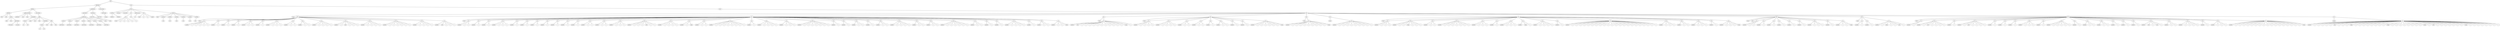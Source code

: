 graph Tree {
	"t0" [label = "TEI"];
	"t1" [label = "teiHeader"];
	"t2" [label = "fileDesc"];
	"t3" [label = "titleStmt"];
	"t4" [label = "title"];
	"t5" [label = "title"];
	"t6" [label = "author"];
	"t7" [label = "idno"];
	"t8" [label = "idno"];
	"t9" [label = "persName"];
	"t10" [label = "forename"];
	"t11" [label = "surname"];
	"t12" [label = "publicationStmt"];
	"t13" [label = "publisher"];
	"t14" [label = "idno"];
	"t15" [label = "idno"];
	"t16" [label = "availability"];
	"t17" [label = "licence"];
	"t18" [label = "ab"];
	"t19" [label = "ref"];
	"t20" [label = "sourceDesc"];
	"t21" [label = "bibl"];
	"t22" [label = "name"];
	"t23" [label = "idno"];
	"t24" [label = "idno"];
	"t25" [label = "availability"];
	"t26" [label = "licence"];
	"t27" [label = "ab"];
	"t28" [label = "ref"];
	"t29" [label = "bibl"];
	"t30" [label = "date"];
	"t31" [label = "date"];
	"t32" [label = "idno"];
	"t33" [label = "profileDesc"];
	"t34" [label = "particDesc"];
	"t35" [label = "listPerson"];
	"t36" [label = "person"];
	"t37" [label = "persName"];
	"t38" [label = "person"];
	"t39" [label = "persName"];
	"t40" [label = "person"];
	"t41" [label = "persName"];
	"t42" [label = "person"];
	"t43" [label = "persName"];
	"t44" [label = "person"];
	"t45" [label = "persName"];
	"t46" [label = "person"];
	"t47" [label = "persName"];
	"t48" [label = "person"];
	"t49" [label = "persName"];
	"t50" [label = "textClass"];
	"t51" [label = "keywords"];
	"t52" [label = "term"];
	"t53" [label = "term"];
	"t54" [label = "classCode"];
	"t55" [label = "revisionDesc"];
	"t56" [label = "listChange"];
	"t57" [label = "change"];
	"t58" [label = "text"];
	"t59" [label = "front"];
	"t60" [label = "docTitle"];
	"t61" [label = "titlePart"];
	"t62" [label = "titlePart"];
	"t63" [label = "docDate"];
	"t64" [label = "docAuthor"];
	"t65" [label = "div"];
	"t66" [label = "div"];
	"t67" [label = "head"];
	"t68" [label = "p"];
	"t69" [label = "p"];
	"t70" [label = "p"];
	"t71" [label = "p"];
	"t72" [label = "div"];
	"t73" [label = "p"];
	"t74" [label = "performance"];
	"t75" [label = "ab"];
	"t76" [label = "div"];
	"t77" [label = "head"];
	"t78" [label = "p"];
	"t79" [label = "p"];
	"t80" [label = "signed"];
	"t81" [label = "castList"];
	"t82" [label = "head"];
	"t83" [label = "castItem"];
	"t84" [label = "role"];
	"t85" [label = "castItem"];
	"t86" [label = "role"];
	"t87" [label = "castItem"];
	"t88" [label = "role"];
	"t89" [label = "castItem"];
	"t90" [label = "role"];
	"t91" [label = "castItem"];
	"t92" [label = "role"];
	"t93" [label = "castItem"];
	"t94" [label = "role"];
	"t95" [label = "body"];
	"t96" [label = "div"];
	"t97" [label = "head"];
	"t98" [label = "div"];
	"t99" [label = "head"];
	"t100" [label = "sp"];
	"t101" [label = "speaker"];
	"t102" [label = "l"];
	"t103" [label = "l"];
	"t104" [label = "l"];
	"t105" [label = "l"];
	"t106" [label = "l"];
	"t107" [label = "sp"];
	"t108" [label = "speaker"];
	"t109" [label = "l"];
	"t110" [label = "sp"];
	"t111" [label = "speaker"];
	"t112" [label = "l"];
	"t113" [label = "sp"];
	"t114" [label = "speaker"];
	"t115" [label = "l"];
	"t116" [label = "sp"];
	"t117" [label = "speaker"];
	"t118" [label = "l"];
	"t119" [label = "l"];
	"t120" [label = "sp"];
	"t121" [label = "speaker"];
	"t122" [label = "l"];
	"t123" [label = "sp"];
	"t124" [label = "speaker"];
	"t125" [label = "l"];
	"t126" [label = "l"];
	"t127" [label = "l"];
	"t128" [label = "sp"];
	"t129" [label = "speaker"];
	"t130" [label = "l"];
	"t131" [label = "l"];
	"t132" [label = "sp"];
	"t133" [label = "speaker"];
	"t134" [label = "l"];
	"t135" [label = "l"];
	"t136" [label = "sp"];
	"t137" [label = "speaker"];
	"t138" [label = "l"];
	"t139" [label = "l"];
	"t140" [label = "l"];
	"t141" [label = "l"];
	"t142" [label = "sp"];
	"t143" [label = "speaker"];
	"t144" [label = "l"];
	"t145" [label = "note"];
	"t146" [label = "l"];
	"t147" [label = "l"];
	"t148" [label = "l"];
	"t149" [label = "sp"];
	"t150" [label = "speaker"];
	"t151" [label = "l"];
	"t152" [label = "l"];
	"t153" [label = "l"];
	"t154" [label = "l"];
	"t155" [label = "sp"];
	"t156" [label = "speaker"];
	"t157" [label = "l"];
	"t158" [label = "l"];
	"t159" [label = "l"];
	"t160" [label = "l"];
	"t161" [label = "l"];
	"t162" [label = "l"];
	"t163" [label = "sp"];
	"t164" [label = "speaker"];
	"t165" [label = "l"];
	"t166" [label = "l"];
	"t167" [label = "l"];
	"t168" [label = "l"];
	"t169" [label = "sp"];
	"t170" [label = "speaker"];
	"t171" [label = "note"];
	"t172" [label = "l"];
	"t173" [label = "l"];
	"t174" [label = "l"];
	"t175" [label = "div"];
	"t176" [label = "head"];
	"t177" [label = "sp"];
	"t178" [label = "speaker"];
	"t179" [label = "l"];
	"t180" [label = "l"];
	"t181" [label = "sp"];
	"t182" [label = "speaker"];
	"t183" [label = "l"];
	"t184" [label = "sp"];
	"t185" [label = "speaker"];
	"t186" [label = "l"];
	"t187" [label = "sp"];
	"t188" [label = "speaker"];
	"t189" [label = "l"];
	"t190" [label = "l"];
	"t191" [label = "l"];
	"t192" [label = "sp"];
	"t193" [label = "speaker"];
	"t194" [label = "l"];
	"t195" [label = "sp"];
	"t196" [label = "speaker"];
	"t197" [label = "l"];
	"t198" [label = "sp"];
	"t199" [label = "speaker"];
	"t200" [label = "l"];
	"t201" [label = "sp"];
	"t202" [label = "speaker"];
	"t203" [label = "l"];
	"t204" [label = "sp"];
	"t205" [label = "speaker"];
	"t206" [label = "l"];
	"t207" [label = "sp"];
	"t208" [label = "speaker"];
	"t209" [label = "l"];
	"t210" [label = "sp"];
	"t211" [label = "speaker"];
	"t212" [label = "l"];
	"t213" [label = "sp"];
	"t214" [label = "speaker"];
	"t215" [label = "l"];
	"t216" [label = "l"];
	"t217" [label = "sp"];
	"t218" [label = "speaker"];
	"t219" [label = "l"];
	"t220" [label = "l"];
	"t221" [label = "sp"];
	"t222" [label = "speaker"];
	"t223" [label = "l"];
	"t224" [label = "l"];
	"t225" [label = "l"];
	"t226" [label = "sp"];
	"t227" [label = "speaker"];
	"t228" [label = "l"];
	"t229" [label = "l"];
	"t230" [label = "l"];
	"t231" [label = "note"];
	"t232" [label = "l"];
	"t233" [label = "l"];
	"t234" [label = "sp"];
	"t235" [label = "speaker"];
	"t236" [label = "l"];
	"t237" [label = "l"];
	"t238" [label = "l"];
	"t239" [label = "l"];
	"t240" [label = "sp"];
	"t241" [label = "speaker"];
	"t242" [label = "l"];
	"t243" [label = "stage"];
	"t244" [label = "sp"];
	"t245" [label = "speaker"];
	"t246" [label = "l"];
	"t247" [label = "l"];
	"t248" [label = "sp"];
	"t249" [label = "speaker"];
	"t250" [label = "l"];
	"t251" [label = "l"];
	"t252" [label = "l"];
	"t253" [label = "l"];
	"t254" [label = "l"];
	"t255" [label = "l"];
	"t256" [label = "l"];
	"t257" [label = "l"];
	"t258" [label = "sp"];
	"t259" [label = "speaker"];
	"t260" [label = "l"];
	"t261" [label = "sp"];
	"t262" [label = "speaker"];
	"t263" [label = "l"];
	"t264" [label = "l"];
	"t265" [label = "l"];
	"t266" [label = "l"];
	"t267" [label = "sp"];
	"t268" [label = "speaker"];
	"t269" [label = "l"];
	"t270" [label = "l"];
	"t271" [label = "l"];
	"t272" [label = "sp"];
	"t273" [label = "speaker"];
	"t274" [label = "l"];
	"t275" [label = "l"];
	"t276" [label = "l"];
	"t277" [label = "l"];
	"t278" [label = "l"];
	"t279" [label = "l"];
	"t280" [label = "l"];
	"t281" [label = "sp"];
	"t282" [label = "speaker"];
	"t283" [label = "l"];
	"t284" [label = "sp"];
	"t285" [label = "speaker"];
	"t286" [label = "l"];
	"t287" [label = "sp"];
	"t288" [label = "speaker"];
	"t289" [label = "l"];
	"t290" [label = "l"];
	"t291" [label = "sp"];
	"t292" [label = "speaker"];
	"t293" [label = "l"];
	"t294" [label = "sp"];
	"t295" [label = "speaker"];
	"t296" [label = "l"];
	"t297" [label = "l"];
	"t298" [label = "sp"];
	"t299" [label = "speaker"];
	"t300" [label = "l"];
	"t301" [label = "l"];
	"t302" [label = "l"];
	"t303" [label = "l"];
	"t304" [label = "sp"];
	"t305" [label = "speaker"];
	"t306" [label = "l"];
	"t307" [label = "l"];
	"t308" [label = "sp"];
	"t309" [label = "speaker"];
	"t310" [label = "l"];
	"t311" [label = "l"];
	"t312" [label = "sp"];
	"t313" [label = "speaker"];
	"t314" [label = "l"];
	"t315" [label = "l"];
	"t316" [label = "l"];
	"t317" [label = "l"];
	"t318" [label = "l"];
	"t319" [label = "l"];
	"t320" [label = "sp"];
	"t321" [label = "speaker"];
	"t322" [label = "l"];
	"t323" [label = "l"];
	"t324" [label = "sp"];
	"t325" [label = "speaker"];
	"t326" [label = "l"];
	"t327" [label = "sp"];
	"t328" [label = "speaker"];
	"t329" [label = "l"];
	"t330" [label = "sp"];
	"t331" [label = "speaker"];
	"t332" [label = "l"];
	"t333" [label = "l"];
	"t334" [label = "l"];
	"t335" [label = "l"];
	"t336" [label = "sp"];
	"t337" [label = "speaker"];
	"t338" [label = "l"];
	"t339" [label = "sp"];
	"t340" [label = "speaker"];
	"t341" [label = "l"];
	"t342" [label = "l"];
	"t343" [label = "sp"];
	"t344" [label = "speaker"];
	"t345" [label = "l"];
	"t346" [label = "l"];
	"t347" [label = "stage"];
	"t348" [label = "div"];
	"t349" [label = "head"];
	"t350" [label = "sp"];
	"t351" [label = "speaker"];
	"t352" [label = "note"];
	"t353" [label = "l"];
	"t354" [label = "l"];
	"t355" [label = "l"];
	"t356" [label = "l"];
	"t357" [label = "l"];
	"t358" [label = "l"];
	"t359" [label = "l"];
	"t360" [label = "l"];
	"t361" [label = "l"];
	"t362" [label = "l"];
	"t363" [label = "l"];
	"t364" [label = "stage"];
	"t365" [label = "l"];
	"t366" [label = "div"];
	"t367" [label = "head"];
	"t368" [label = "sp"];
	"t369" [label = "speaker"];
	"t370" [label = "l"];
	"t371" [label = "l"];
	"t372" [label = "l"];
	"t373" [label = "l"];
	"t374" [label = "sp"];
	"t375" [label = "speaker"];
	"t376" [label = "l"];
	"t377" [label = "l"];
	"t378" [label = "l"];
	"t379" [label = "l"];
	"t380" [label = "sp"];
	"t381" [label = "speaker"];
	"t382" [label = "l"];
	"t383" [label = "l"];
	"t384" [label = "sp"];
	"t385" [label = "speaker"];
	"t386" [label = "l"];
	"t387" [label = "l"];
	"t388" [label = "sp"];
	"t389" [label = "speaker"];
	"t390" [label = "l"];
	"t391" [label = "sp"];
	"t392" [label = "speaker"];
	"t393" [label = "l"];
	"t394" [label = "l"];
	"t395" [label = "sp"];
	"t396" [label = "speaker"];
	"t397" [label = "l"];
	"t398" [label = "sp"];
	"t399" [label = "speaker"];
	"t400" [label = "l"];
	"t401" [label = "sp"];
	"t402" [label = "speaker"];
	"t403" [label = "l"];
	"t404" [label = "l"];
	"t405" [label = "l"];
	"t406" [label = "l"];
	"t407" [label = "l"];
	"t408" [label = "l"];
	"t409" [label = "stage"];
	"t410" [label = "div"];
	"t411" [label = "head"];
	"t412" [label = "sp"];
	"t413" [label = "speaker"];
	"t414" [label = "l"];
	"t415" [label = "l"];
	"t416" [label = "l"];
	"t417" [label = "l"];
	"t418" [label = "l"];
	"t419" [label = "l"];
	"t420" [label = "l"];
	"t421" [label = "l"];
	"t422" [label = "l"];
	"t423" [label = "stage"];
	"t424" [label = "div"];
	"t425" [label = "head"];
	"t426" [label = "sp"];
	"t427" [label = "speaker"];
	"t428" [label = "l"];
	"t429" [label = "l"];
	"t430" [label = "l"];
	"t431" [label = "l"];
	"t432" [label = "l"];
	"t433" [label = "l"];
	"t434" [label = "l"];
	"t435" [label = "l"];
	"t436" [label = "l"];
	"t437" [label = "div"];
	"t438" [label = "head"];
	"t439" [label = "sp"];
	"t440" [label = "speaker"];
	"t441" [label = "l"];
	"t442" [label = "l"];
	"t443" [label = "l"];
	"t444" [label = "sp"];
	"t445" [label = "speaker"];
	"t446" [label = "l"];
	"t447" [label = "l"];
	"t448" [label = "stage"];
	"t449" [label = "l"];
	"t450" [label = "l"];
	"t451" [label = "l"];
	"t452" [label = "sp"];
	"t453" [label = "speaker"];
	"t454" [label = "l"];
	"t455" [label = "l"];
	"t456" [label = "sp"];
	"t457" [label = "speaker"];
	"t458" [label = "l"];
	"t459" [label = "l"];
	"t460" [label = "l"];
	"t461" [label = "l"];
	"t462" [label = "l"];
	"t463" [label = "l"];
	"t464" [label = "l"];
	"t465" [label = "sp"];
	"t466" [label = "speaker"];
	"t467" [label = "l"];
	"t468" [label = "l"];
	"t469" [label = "l"];
	"t470" [label = "sp"];
	"t471" [label = "speaker"];
	"t472" [label = "l"];
	"t473" [label = "sp"];
	"t474" [label = "speaker"];
	"t475" [label = "l"];
	"t476" [label = "l"];
	"t477" [label = "l"];
	"t478" [label = "sp"];
	"t479" [label = "speaker"];
	"t480" [label = "stage"];
	"t481" [label = "l"];
	"t482" [label = "sp"];
	"t483" [label = "speaker"];
	"t484" [label = "l"];
	"t485" [label = "l"];
	"t486" [label = "l"];
	"t487" [label = "l"];
	"t488" [label = "sp"];
	"t489" [label = "speaker"];
	"t490" [label = "l"];
	"t491" [label = "sp"];
	"t492" [label = "speaker"];
	"t493" [label = "l"];
	"t494" [label = "l"];
	"t495" [label = "l"];
	"t496" [label = "l"];
	"t497" [label = "l"];
	"t498" [label = "l"];
	"t499" [label = "l"];
	"t500" [label = "l"];
	"t501" [label = "l"];
	"t502" [label = "l"];
	"t503" [label = "l"];
	"t504" [label = "l"];
	"t505" [label = "l"];
	"t506" [label = "l"];
	"t507" [label = "l"];
	"t508" [label = "l"];
	"t509" [label = "l"];
	"t510" [label = "l"];
	"t511" [label = "l"];
	"t512" [label = "l"];
	"t513" [label = "l"];
	"t514" [label = "l"];
	"t515" [label = "sp"];
	"t516" [label = "speaker"];
	"t517" [label = "l"];
	"t518" [label = "l"];
	"t519" [label = "l"];
	"t520" [label = "sp"];
	"t521" [label = "speaker"];
	"t522" [label = "l"];
	"t523" [label = "l"];
	"t524" [label = "sp"];
	"t525" [label = "speaker"];
	"t526" [label = "l"];
	"t527" [label = "l"];
	"t528" [label = "l"];
	"t529" [label = "sp"];
	"t530" [label = "speaker"];
	"t531" [label = "l"];
	"t532" [label = "sp"];
	"t533" [label = "speaker"];
	"t534" [label = "l"];
	"t535" [label = "l"];
	"t536" [label = "l"];
	"t537" [label = "stage"];
	"t538" [label = "div"];
	"t539" [label = "head"];
	"t540" [label = "note"];
	"t541" [label = "sp"];
	"t542" [label = "speaker"];
	"t543" [label = "l"];
	"t544" [label = "l"];
	"t545" [label = "sp"];
	"t546" [label = "speaker"];
	"t547" [label = "l"];
	"t548" [label = "sp"];
	"t549" [label = "speaker"];
	"t550" [label = "l"];
	"t551" [label = "sp"];
	"t552" [label = "speaker"];
	"t553" [label = "l"];
	"t554" [label = "sp"];
	"t555" [label = "speaker"];
	"t556" [label = "l"];
	"t557" [label = "sp"];
	"t558" [label = "speaker"];
	"t559" [label = "l"];
	"t560" [label = "sp"];
	"t561" [label = "speaker"];
	"t562" [label = "l"];
	"t563" [label = "l"];
	"t564" [label = "l"];
	"t565" [label = "sp"];
	"t566" [label = "speaker"];
	"t567" [label = "l"];
	"t568" [label = "sp"];
	"t569" [label = "speaker"];
	"t570" [label = "l"];
	"t571" [label = "l"];
	"t572" [label = "stage"];
	"t573" [label = "div"];
	"t574" [label = "head"];
	"t575" [label = "sp"];
	"t576" [label = "speaker"];
	"t577" [label = "l"];
	"t578" [label = "sp"];
	"t579" [label = "speaker"];
	"t580" [label = "l"];
	"t581" [label = "sp"];
	"t582" [label = "speaker"];
	"t583" [label = "l"];
	"t584" [label = "stage"];
	"t585" [label = "l"];
	"t586" [label = "l"];
	"t587" [label = "note"];
	"t588" [label = "l"];
	"t589" [label = "div"];
	"t590" [label = "head"];
	"t591" [label = "sp"];
	"t592" [label = "speaker"];
	"t593" [label = "l"];
	"t594" [label = "sp"];
	"t595" [label = "speaker"];
	"t596" [label = "l"];
	"t597" [label = "note"];
	"t598" [label = "l"];
	"t599" [label = "l"];
	"t600" [label = "l"];
	"t601" [label = "l"];
	"t602" [label = "sp"];
	"t603" [label = "speaker"];
	"t604" [label = "l"];
	"t605" [label = "sp"];
	"t606" [label = "speaker"];
	"t607" [label = "l"];
	"t608" [label = "note"];
	"t609" [label = "l"];
	"t610" [label = "l"];
	"t611" [label = "l"];
	"t612" [label = "l"];
	"t613" [label = "sp"];
	"t614" [label = "speaker"];
	"t615" [label = "l"];
	"t616" [label = "sp"];
	"t617" [label = "speaker"];
	"t618" [label = "l"];
	"t619" [label = "sp"];
	"t620" [label = "speaker"];
	"t621" [label = "l"];
	"t622" [label = "sp"];
	"t623" [label = "speaker"];
	"t624" [label = "l"];
	"t625" [label = "l"];
	"t626" [label = "l"];
	"t627" [label = "sp"];
	"t628" [label = "speaker"];
	"t629" [label = "l"];
	"t630" [label = "sp"];
	"t631" [label = "speaker"];
	"t632" [label = "l"];
	"t633" [label = "l"];
	"t634" [label = "l"];
	"t635" [label = "l"];
	"t636" [label = "l"];
	"t637" [label = "sp"];
	"t638" [label = "speaker"];
	"t639" [label = "l"];
	"t640" [label = "sp"];
	"t641" [label = "speaker"];
	"t642" [label = "l"];
	"t643" [label = "l"];
	"t644" [label = "sp"];
	"t645" [label = "speaker"];
	"t646" [label = "l"];
	"t647" [label = "l"];
	"t648" [label = "sp"];
	"t649" [label = "speaker"];
	"t650" [label = "l"];
	"t651" [label = "sp"];
	"t652" [label = "speaker"];
	"t653" [label = "l"];
	"t654" [label = "sp"];
	"t655" [label = "speaker"];
	"t656" [label = "l"];
	"t657" [label = "sp"];
	"t658" [label = "speaker"];
	"t659" [label = "note"];
	"t660" [label = "l"];
	"t661" [label = "note"];
	"t662" [label = "l"];
	"t663" [label = "sp"];
	"t664" [label = "speaker"];
	"t665" [label = "l"];
	"t666" [label = "l"];
	"t667" [label = "sp"];
	"t668" [label = "speaker"];
	"t669" [label = "l"];
	"t670" [label = "l"];
	"t671" [label = "l"];
	"t672" [label = "l"];
	"t673" [label = "sp"];
	"t674" [label = "speaker"];
	"t675" [label = "l"];
	"t676" [label = "sp"];
	"t677" [label = "speaker"];
	"t678" [label = "l"];
	"t679" [label = "l"];
	"t680" [label = "l"];
	"t681" [label = "sp"];
	"t682" [label = "speaker"];
	"t683" [label = "l"];
	"t684" [label = "l"];
	"t685" [label = "l"];
	"t686" [label = "l"];
	"t687" [label = "l"];
	"t688" [label = "l"];
	"t689" [label = "l"];
	"t690" [label = "l"];
	"t691" [label = "l"];
	"t692" [label = "l"];
	"t693" [label = "l"];
	"t694" [label = "l"];
	"t695" [label = "l"];
	"t696" [label = "l"];
	"t697" [label = "l"];
	"t698" [label = "l"];
	"t699" [label = "l"];
	"t700" [label = "stage"];
	"t701" [label = "div"];
	"t702" [label = "head"];
	"t703" [label = "sp"];
	"t704" [label = "speaker"];
	"t705" [label = "l"];
	"t706" [label = "l"];
	"t707" [label = "l"];
	"t708" [label = "l"];
	"t709" [label = "l"];
	"t710" [label = "note"];
	"t711" [label = "l"];
	"t712" [label = "l"];
	"t713" [label = "l"];
	"t714" [label = "stage"];
	"t715" [label = "l"];
	"t716" [label = "l"];
	"t717" [label = "l"];
	"t718" [label = "l"];
	"t719" [label = "l"];
	"t720" [label = "l"];
	"t721" [label = "l"];
	"t722" [label = "l"];
	"t723" [label = "stage"];
	"t724" [label = "l"];
	"t725" [label = "l"];
	"t726" [label = "l"];
	"t727" [label = "l"];
	"t728" [label = "l"];
	"t729" [label = "l"];
	"t730" [label = "l"];
	"t731" [label = "l"];
	"t732" [label = "stage"];
	"t733" [label = "l"];
	"t734" [label = "note"];
	"t735" [label = "l"];
	"t736" [label = "l"];
	"t737" [label = "l"];
	"t738" [label = "l"];
	"t739" [label = "l"];
	"t740" [label = "l"];
	"t741" [label = "l"];
	"t742" [label = "stage"];
	"t743" [label = "l"];
	"t744" [label = "l"];
	"t745" [label = "l"];
	"t746" [label = "l"];
	"t747" [label = "l"];
	"t748" [label = "l"];
	"t749" [label = "l"];
	"t750" [label = "l"];
	"t0" -- "t1";
	"t1" -- "t2";
	"t2" -- "t3";
	"t3" -- "t4";
	"t3" -- "t5";
	"t3" -- "t6";
	"t6" -- "t7";
	"t6" -- "t8";
	"t6" -- "t9";
	"t9" -- "t10";
	"t9" -- "t11";
	"t2" -- "t12";
	"t12" -- "t13";
	"t12" -- "t14";
	"t12" -- "t15";
	"t12" -- "t16";
	"t16" -- "t17";
	"t17" -- "t18";
	"t17" -- "t19";
	"t2" -- "t20";
	"t20" -- "t21";
	"t21" -- "t22";
	"t21" -- "t23";
	"t21" -- "t24";
	"t21" -- "t25";
	"t25" -- "t26";
	"t26" -- "t27";
	"t26" -- "t28";
	"t21" -- "t29";
	"t29" -- "t30";
	"t29" -- "t31";
	"t29" -- "t32";
	"t1" -- "t33";
	"t33" -- "t34";
	"t34" -- "t35";
	"t35" -- "t36";
	"t36" -- "t37";
	"t35" -- "t38";
	"t38" -- "t39";
	"t35" -- "t40";
	"t40" -- "t41";
	"t35" -- "t42";
	"t42" -- "t43";
	"t35" -- "t44";
	"t44" -- "t45";
	"t35" -- "t46";
	"t46" -- "t47";
	"t35" -- "t48";
	"t48" -- "t49";
	"t33" -- "t50";
	"t50" -- "t51";
	"t51" -- "t52";
	"t51" -- "t53";
	"t50" -- "t54";
	"t1" -- "t55";
	"t55" -- "t56";
	"t56" -- "t57";
	"t0" -- "t58";
	"t58" -- "t59";
	"t59" -- "t60";
	"t60" -- "t61";
	"t60" -- "t62";
	"t59" -- "t63";
	"t59" -- "t64";
	"t59" -- "t65";
	"t65" -- "t66";
	"t66" -- "t67";
	"t66" -- "t68";
	"t66" -- "t69";
	"t66" -- "t70";
	"t66" -- "t71";
	"t65" -- "t72";
	"t72" -- "t73";
	"t59" -- "t74";
	"t74" -- "t75";
	"t59" -- "t76";
	"t76" -- "t77";
	"t76" -- "t78";
	"t76" -- "t79";
	"t76" -- "t80";
	"t59" -- "t81";
	"t81" -- "t82";
	"t81" -- "t83";
	"t83" -- "t84";
	"t81" -- "t85";
	"t85" -- "t86";
	"t81" -- "t87";
	"t87" -- "t88";
	"t81" -- "t89";
	"t89" -- "t90";
	"t81" -- "t91";
	"t91" -- "t92";
	"t81" -- "t93";
	"t93" -- "t94";
	"t58" -- "t95";
	"t95" -- "t96";
	"t96" -- "t97";
	"t96" -- "t98";
	"t98" -- "t99";
	"t98" -- "t100";
	"t100" -- "t101";
	"t100" -- "t102";
	"t100" -- "t103";
	"t100" -- "t104";
	"t100" -- "t105";
	"t100" -- "t106";
	"t98" -- "t107";
	"t107" -- "t108";
	"t107" -- "t109";
	"t98" -- "t110";
	"t110" -- "t111";
	"t110" -- "t112";
	"t98" -- "t113";
	"t113" -- "t114";
	"t113" -- "t115";
	"t98" -- "t116";
	"t116" -- "t117";
	"t116" -- "t118";
	"t116" -- "t119";
	"t98" -- "t120";
	"t120" -- "t121";
	"t120" -- "t122";
	"t98" -- "t123";
	"t123" -- "t124";
	"t123" -- "t125";
	"t123" -- "t126";
	"t123" -- "t127";
	"t98" -- "t128";
	"t128" -- "t129";
	"t128" -- "t130";
	"t128" -- "t131";
	"t98" -- "t132";
	"t132" -- "t133";
	"t132" -- "t134";
	"t132" -- "t135";
	"t98" -- "t136";
	"t136" -- "t137";
	"t136" -- "t138";
	"t136" -- "t139";
	"t136" -- "t140";
	"t136" -- "t141";
	"t98" -- "t142";
	"t142" -- "t143";
	"t142" -- "t144";
	"t142" -- "t145";
	"t142" -- "t146";
	"t142" -- "t147";
	"t142" -- "t148";
	"t98" -- "t149";
	"t149" -- "t150";
	"t149" -- "t151";
	"t149" -- "t152";
	"t149" -- "t153";
	"t149" -- "t154";
	"t98" -- "t155";
	"t155" -- "t156";
	"t155" -- "t157";
	"t155" -- "t158";
	"t155" -- "t159";
	"t155" -- "t160";
	"t155" -- "t161";
	"t155" -- "t162";
	"t98" -- "t163";
	"t163" -- "t164";
	"t163" -- "t165";
	"t163" -- "t166";
	"t163" -- "t167";
	"t163" -- "t168";
	"t98" -- "t169";
	"t169" -- "t170";
	"t169" -- "t171";
	"t169" -- "t172";
	"t169" -- "t173";
	"t169" -- "t174";
	"t96" -- "t175";
	"t175" -- "t176";
	"t175" -- "t177";
	"t177" -- "t178";
	"t177" -- "t179";
	"t177" -- "t180";
	"t175" -- "t181";
	"t181" -- "t182";
	"t181" -- "t183";
	"t175" -- "t184";
	"t184" -- "t185";
	"t184" -- "t186";
	"t175" -- "t187";
	"t187" -- "t188";
	"t187" -- "t189";
	"t187" -- "t190";
	"t187" -- "t191";
	"t175" -- "t192";
	"t192" -- "t193";
	"t192" -- "t194";
	"t175" -- "t195";
	"t195" -- "t196";
	"t195" -- "t197";
	"t175" -- "t198";
	"t198" -- "t199";
	"t198" -- "t200";
	"t175" -- "t201";
	"t201" -- "t202";
	"t201" -- "t203";
	"t175" -- "t204";
	"t204" -- "t205";
	"t204" -- "t206";
	"t175" -- "t207";
	"t207" -- "t208";
	"t207" -- "t209";
	"t175" -- "t210";
	"t210" -- "t211";
	"t210" -- "t212";
	"t175" -- "t213";
	"t213" -- "t214";
	"t213" -- "t215";
	"t213" -- "t216";
	"t175" -- "t217";
	"t217" -- "t218";
	"t217" -- "t219";
	"t217" -- "t220";
	"t175" -- "t221";
	"t221" -- "t222";
	"t221" -- "t223";
	"t221" -- "t224";
	"t221" -- "t225";
	"t175" -- "t226";
	"t226" -- "t227";
	"t226" -- "t228";
	"t226" -- "t229";
	"t226" -- "t230";
	"t226" -- "t231";
	"t226" -- "t232";
	"t226" -- "t233";
	"t175" -- "t234";
	"t234" -- "t235";
	"t234" -- "t236";
	"t234" -- "t237";
	"t234" -- "t238";
	"t234" -- "t239";
	"t175" -- "t240";
	"t240" -- "t241";
	"t240" -- "t242";
	"t240" -- "t243";
	"t175" -- "t244";
	"t244" -- "t245";
	"t244" -- "t246";
	"t244" -- "t247";
	"t175" -- "t248";
	"t248" -- "t249";
	"t248" -- "t250";
	"t248" -- "t251";
	"t248" -- "t252";
	"t248" -- "t253";
	"t248" -- "t254";
	"t248" -- "t255";
	"t248" -- "t256";
	"t248" -- "t257";
	"t175" -- "t258";
	"t258" -- "t259";
	"t258" -- "t260";
	"t175" -- "t261";
	"t261" -- "t262";
	"t261" -- "t263";
	"t261" -- "t264";
	"t261" -- "t265";
	"t261" -- "t266";
	"t175" -- "t267";
	"t267" -- "t268";
	"t267" -- "t269";
	"t267" -- "t270";
	"t267" -- "t271";
	"t175" -- "t272";
	"t272" -- "t273";
	"t272" -- "t274";
	"t272" -- "t275";
	"t272" -- "t276";
	"t272" -- "t277";
	"t272" -- "t278";
	"t272" -- "t279";
	"t272" -- "t280";
	"t175" -- "t281";
	"t281" -- "t282";
	"t281" -- "t283";
	"t175" -- "t284";
	"t284" -- "t285";
	"t284" -- "t286";
	"t175" -- "t287";
	"t287" -- "t288";
	"t287" -- "t289";
	"t287" -- "t290";
	"t175" -- "t291";
	"t291" -- "t292";
	"t291" -- "t293";
	"t175" -- "t294";
	"t294" -- "t295";
	"t294" -- "t296";
	"t294" -- "t297";
	"t175" -- "t298";
	"t298" -- "t299";
	"t298" -- "t300";
	"t298" -- "t301";
	"t298" -- "t302";
	"t298" -- "t303";
	"t175" -- "t304";
	"t304" -- "t305";
	"t304" -- "t306";
	"t304" -- "t307";
	"t175" -- "t308";
	"t308" -- "t309";
	"t308" -- "t310";
	"t308" -- "t311";
	"t175" -- "t312";
	"t312" -- "t313";
	"t312" -- "t314";
	"t312" -- "t315";
	"t312" -- "t316";
	"t312" -- "t317";
	"t312" -- "t318";
	"t312" -- "t319";
	"t175" -- "t320";
	"t320" -- "t321";
	"t320" -- "t322";
	"t320" -- "t323";
	"t175" -- "t324";
	"t324" -- "t325";
	"t324" -- "t326";
	"t175" -- "t327";
	"t327" -- "t328";
	"t327" -- "t329";
	"t175" -- "t330";
	"t330" -- "t331";
	"t330" -- "t332";
	"t330" -- "t333";
	"t330" -- "t334";
	"t330" -- "t335";
	"t175" -- "t336";
	"t336" -- "t337";
	"t336" -- "t338";
	"t175" -- "t339";
	"t339" -- "t340";
	"t339" -- "t341";
	"t339" -- "t342";
	"t175" -- "t343";
	"t343" -- "t344";
	"t343" -- "t345";
	"t343" -- "t346";
	"t343" -- "t347";
	"t96" -- "t348";
	"t348" -- "t349";
	"t348" -- "t350";
	"t350" -- "t351";
	"t350" -- "t352";
	"t350" -- "t353";
	"t350" -- "t354";
	"t350" -- "t355";
	"t350" -- "t356";
	"t350" -- "t357";
	"t350" -- "t358";
	"t350" -- "t359";
	"t350" -- "t360";
	"t350" -- "t361";
	"t350" -- "t362";
	"t350" -- "t363";
	"t350" -- "t364";
	"t350" -- "t365";
	"t96" -- "t366";
	"t366" -- "t367";
	"t366" -- "t368";
	"t368" -- "t369";
	"t368" -- "t370";
	"t368" -- "t371";
	"t368" -- "t372";
	"t368" -- "t373";
	"t366" -- "t374";
	"t374" -- "t375";
	"t374" -- "t376";
	"t374" -- "t377";
	"t374" -- "t378";
	"t374" -- "t379";
	"t366" -- "t380";
	"t380" -- "t381";
	"t380" -- "t382";
	"t380" -- "t383";
	"t366" -- "t384";
	"t384" -- "t385";
	"t384" -- "t386";
	"t384" -- "t387";
	"t366" -- "t388";
	"t388" -- "t389";
	"t388" -- "t390";
	"t366" -- "t391";
	"t391" -- "t392";
	"t391" -- "t393";
	"t391" -- "t394";
	"t366" -- "t395";
	"t395" -- "t396";
	"t395" -- "t397";
	"t366" -- "t398";
	"t398" -- "t399";
	"t398" -- "t400";
	"t366" -- "t401";
	"t401" -- "t402";
	"t401" -- "t403";
	"t401" -- "t404";
	"t401" -- "t405";
	"t401" -- "t406";
	"t401" -- "t407";
	"t401" -- "t408";
	"t401" -- "t409";
	"t96" -- "t410";
	"t410" -- "t411";
	"t410" -- "t412";
	"t412" -- "t413";
	"t412" -- "t414";
	"t412" -- "t415";
	"t412" -- "t416";
	"t412" -- "t417";
	"t412" -- "t418";
	"t412" -- "t419";
	"t412" -- "t420";
	"t412" -- "t421";
	"t412" -- "t422";
	"t412" -- "t423";
	"t96" -- "t424";
	"t424" -- "t425";
	"t424" -- "t426";
	"t426" -- "t427";
	"t426" -- "t428";
	"t426" -- "t429";
	"t426" -- "t430";
	"t426" -- "t431";
	"t426" -- "t432";
	"t426" -- "t433";
	"t426" -- "t434";
	"t426" -- "t435";
	"t426" -- "t436";
	"t96" -- "t437";
	"t437" -- "t438";
	"t437" -- "t439";
	"t439" -- "t440";
	"t439" -- "t441";
	"t439" -- "t442";
	"t439" -- "t443";
	"t437" -- "t444";
	"t444" -- "t445";
	"t444" -- "t446";
	"t444" -- "t447";
	"t444" -- "t448";
	"t444" -- "t449";
	"t444" -- "t450";
	"t444" -- "t451";
	"t437" -- "t452";
	"t452" -- "t453";
	"t452" -- "t454";
	"t452" -- "t455";
	"t437" -- "t456";
	"t456" -- "t457";
	"t456" -- "t458";
	"t456" -- "t459";
	"t456" -- "t460";
	"t456" -- "t461";
	"t456" -- "t462";
	"t456" -- "t463";
	"t456" -- "t464";
	"t437" -- "t465";
	"t465" -- "t466";
	"t465" -- "t467";
	"t465" -- "t468";
	"t465" -- "t469";
	"t437" -- "t470";
	"t470" -- "t471";
	"t470" -- "t472";
	"t437" -- "t473";
	"t473" -- "t474";
	"t473" -- "t475";
	"t473" -- "t476";
	"t473" -- "t477";
	"t437" -- "t478";
	"t478" -- "t479";
	"t478" -- "t480";
	"t478" -- "t481";
	"t437" -- "t482";
	"t482" -- "t483";
	"t482" -- "t484";
	"t482" -- "t485";
	"t482" -- "t486";
	"t482" -- "t487";
	"t437" -- "t488";
	"t488" -- "t489";
	"t488" -- "t490";
	"t437" -- "t491";
	"t491" -- "t492";
	"t491" -- "t493";
	"t491" -- "t494";
	"t491" -- "t495";
	"t491" -- "t496";
	"t491" -- "t497";
	"t491" -- "t498";
	"t491" -- "t499";
	"t491" -- "t500";
	"t491" -- "t501";
	"t491" -- "t502";
	"t491" -- "t503";
	"t491" -- "t504";
	"t491" -- "t505";
	"t491" -- "t506";
	"t491" -- "t507";
	"t491" -- "t508";
	"t491" -- "t509";
	"t491" -- "t510";
	"t491" -- "t511";
	"t491" -- "t512";
	"t491" -- "t513";
	"t491" -- "t514";
	"t437" -- "t515";
	"t515" -- "t516";
	"t515" -- "t517";
	"t515" -- "t518";
	"t515" -- "t519";
	"t437" -- "t520";
	"t520" -- "t521";
	"t520" -- "t522";
	"t520" -- "t523";
	"t437" -- "t524";
	"t524" -- "t525";
	"t524" -- "t526";
	"t524" -- "t527";
	"t524" -- "t528";
	"t437" -- "t529";
	"t529" -- "t530";
	"t529" -- "t531";
	"t437" -- "t532";
	"t532" -- "t533";
	"t532" -- "t534";
	"t532" -- "t535";
	"t532" -- "t536";
	"t532" -- "t537";
	"t96" -- "t538";
	"t538" -- "t539";
	"t538" -- "t540";
	"t538" -- "t541";
	"t541" -- "t542";
	"t541" -- "t543";
	"t541" -- "t544";
	"t538" -- "t545";
	"t545" -- "t546";
	"t545" -- "t547";
	"t538" -- "t548";
	"t548" -- "t549";
	"t548" -- "t550";
	"t538" -- "t551";
	"t551" -- "t552";
	"t551" -- "t553";
	"t538" -- "t554";
	"t554" -- "t555";
	"t554" -- "t556";
	"t538" -- "t557";
	"t557" -- "t558";
	"t557" -- "t559";
	"t538" -- "t560";
	"t560" -- "t561";
	"t560" -- "t562";
	"t560" -- "t563";
	"t560" -- "t564";
	"t538" -- "t565";
	"t565" -- "t566";
	"t565" -- "t567";
	"t538" -- "t568";
	"t568" -- "t569";
	"t568" -- "t570";
	"t568" -- "t571";
	"t568" -- "t572";
	"t96" -- "t573";
	"t573" -- "t574";
	"t573" -- "t575";
	"t575" -- "t576";
	"t575" -- "t577";
	"t573" -- "t578";
	"t578" -- "t579";
	"t578" -- "t580";
	"t573" -- "t581";
	"t581" -- "t582";
	"t581" -- "t583";
	"t581" -- "t584";
	"t581" -- "t585";
	"t581" -- "t586";
	"t581" -- "t587";
	"t581" -- "t588";
	"t96" -- "t589";
	"t589" -- "t590";
	"t589" -- "t591";
	"t591" -- "t592";
	"t591" -- "t593";
	"t589" -- "t594";
	"t594" -- "t595";
	"t594" -- "t596";
	"t594" -- "t597";
	"t594" -- "t598";
	"t594" -- "t599";
	"t594" -- "t600";
	"t594" -- "t601";
	"t589" -- "t602";
	"t602" -- "t603";
	"t602" -- "t604";
	"t589" -- "t605";
	"t605" -- "t606";
	"t605" -- "t607";
	"t605" -- "t608";
	"t605" -- "t609";
	"t605" -- "t610";
	"t605" -- "t611";
	"t605" -- "t612";
	"t589" -- "t613";
	"t613" -- "t614";
	"t613" -- "t615";
	"t589" -- "t616";
	"t616" -- "t617";
	"t616" -- "t618";
	"t589" -- "t619";
	"t619" -- "t620";
	"t619" -- "t621";
	"t589" -- "t622";
	"t622" -- "t623";
	"t622" -- "t624";
	"t622" -- "t625";
	"t622" -- "t626";
	"t589" -- "t627";
	"t627" -- "t628";
	"t627" -- "t629";
	"t589" -- "t630";
	"t630" -- "t631";
	"t630" -- "t632";
	"t630" -- "t633";
	"t630" -- "t634";
	"t630" -- "t635";
	"t630" -- "t636";
	"t589" -- "t637";
	"t637" -- "t638";
	"t637" -- "t639";
	"t589" -- "t640";
	"t640" -- "t641";
	"t640" -- "t642";
	"t640" -- "t643";
	"t589" -- "t644";
	"t644" -- "t645";
	"t644" -- "t646";
	"t644" -- "t647";
	"t589" -- "t648";
	"t648" -- "t649";
	"t648" -- "t650";
	"t589" -- "t651";
	"t651" -- "t652";
	"t651" -- "t653";
	"t589" -- "t654";
	"t654" -- "t655";
	"t654" -- "t656";
	"t589" -- "t657";
	"t657" -- "t658";
	"t657" -- "t659";
	"t657" -- "t660";
	"t657" -- "t661";
	"t657" -- "t662";
	"t589" -- "t663";
	"t663" -- "t664";
	"t663" -- "t665";
	"t663" -- "t666";
	"t589" -- "t667";
	"t667" -- "t668";
	"t667" -- "t669";
	"t667" -- "t670";
	"t667" -- "t671";
	"t667" -- "t672";
	"t589" -- "t673";
	"t673" -- "t674";
	"t673" -- "t675";
	"t589" -- "t676";
	"t676" -- "t677";
	"t676" -- "t678";
	"t676" -- "t679";
	"t676" -- "t680";
	"t589" -- "t681";
	"t681" -- "t682";
	"t681" -- "t683";
	"t681" -- "t684";
	"t681" -- "t685";
	"t681" -- "t686";
	"t681" -- "t687";
	"t681" -- "t688";
	"t681" -- "t689";
	"t681" -- "t690";
	"t681" -- "t691";
	"t681" -- "t692";
	"t681" -- "t693";
	"t681" -- "t694";
	"t681" -- "t695";
	"t681" -- "t696";
	"t681" -- "t697";
	"t681" -- "t698";
	"t681" -- "t699";
	"t681" -- "t700";
	"t96" -- "t701";
	"t701" -- "t702";
	"t701" -- "t703";
	"t703" -- "t704";
	"t703" -- "t705";
	"t703" -- "t706";
	"t703" -- "t707";
	"t703" -- "t708";
	"t703" -- "t709";
	"t703" -- "t710";
	"t703" -- "t711";
	"t703" -- "t712";
	"t703" -- "t713";
	"t703" -- "t714";
	"t703" -- "t715";
	"t703" -- "t716";
	"t703" -- "t717";
	"t703" -- "t718";
	"t703" -- "t719";
	"t703" -- "t720";
	"t703" -- "t721";
	"t703" -- "t722";
	"t703" -- "t723";
	"t703" -- "t724";
	"t703" -- "t725";
	"t703" -- "t726";
	"t703" -- "t727";
	"t703" -- "t728";
	"t703" -- "t729";
	"t703" -- "t730";
	"t703" -- "t731";
	"t703" -- "t732";
	"t703" -- "t733";
	"t703" -- "t734";
	"t703" -- "t735";
	"t703" -- "t736";
	"t703" -- "t737";
	"t703" -- "t738";
	"t703" -- "t739";
	"t703" -- "t740";
	"t703" -- "t741";
	"t703" -- "t742";
	"t703" -- "t743";
	"t703" -- "t744";
	"t703" -- "t745";
	"t703" -- "t746";
	"t703" -- "t747";
	"t703" -- "t748";
	"t703" -- "t749";
	"t703" -- "t750";
}
